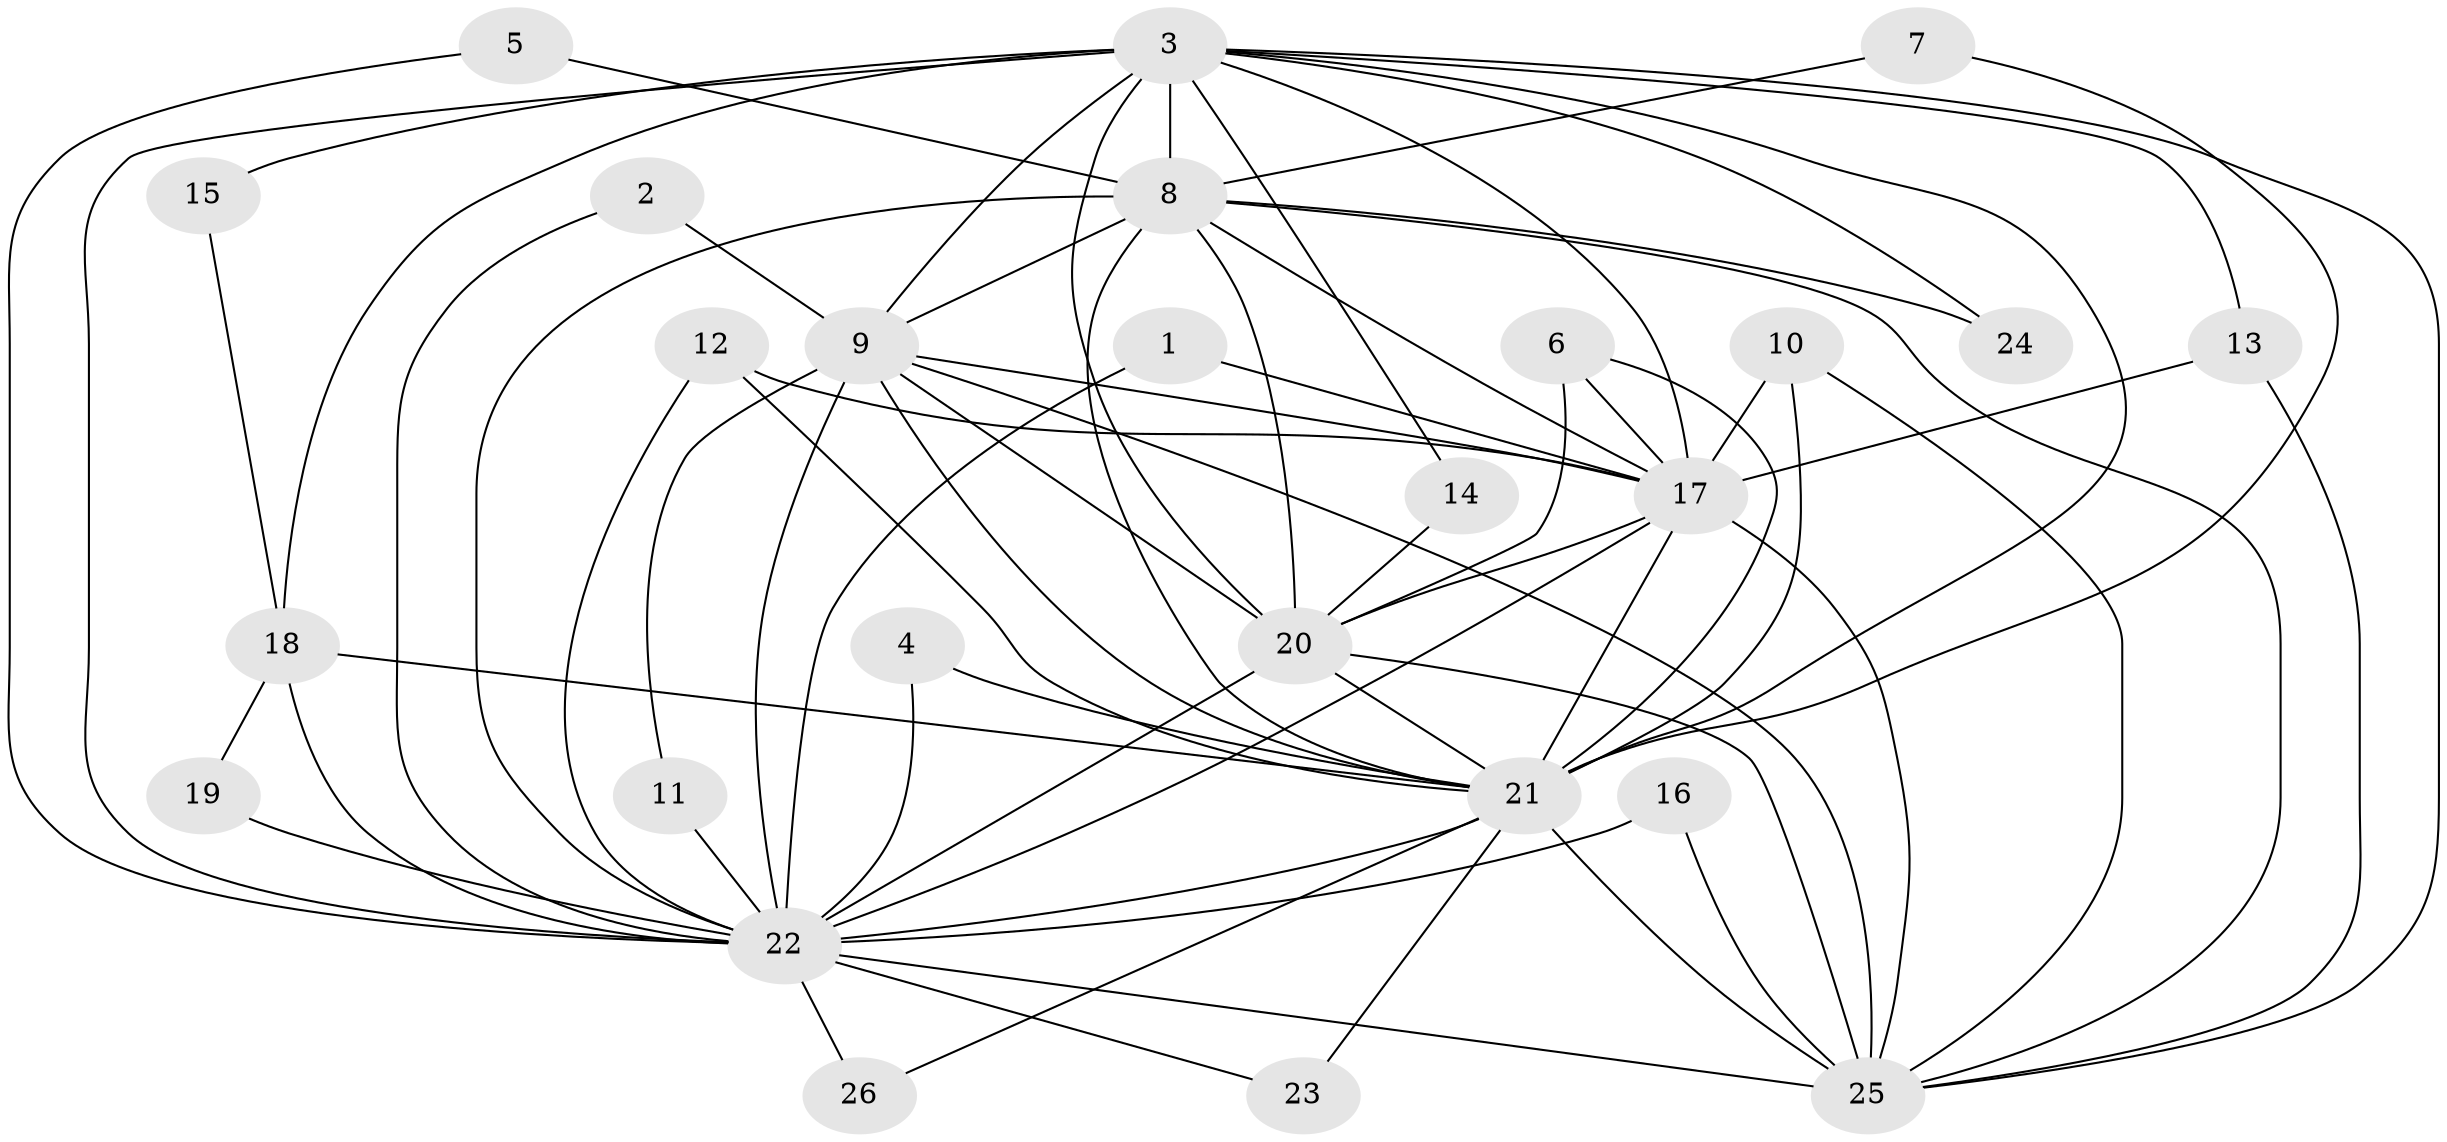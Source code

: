 // original degree distribution, {13: 0.0784313725490196, 15: 0.0196078431372549, 16: 0.0196078431372549, 22: 0.0196078431372549, 21: 0.0196078431372549, 14: 0.0196078431372549, 17: 0.0196078431372549, 3: 0.19607843137254902, 5: 0.0196078431372549, 2: 0.5686274509803921, 4: 0.0196078431372549}
// Generated by graph-tools (version 1.1) at 2025/25/03/09/25 03:25:42]
// undirected, 26 vertices, 69 edges
graph export_dot {
graph [start="1"]
  node [color=gray90,style=filled];
  1;
  2;
  3;
  4;
  5;
  6;
  7;
  8;
  9;
  10;
  11;
  12;
  13;
  14;
  15;
  16;
  17;
  18;
  19;
  20;
  21;
  22;
  23;
  24;
  25;
  26;
  1 -- 17 [weight=1.0];
  1 -- 22 [weight=1.0];
  2 -- 9 [weight=1.0];
  2 -- 22 [weight=1.0];
  3 -- 8 [weight=3.0];
  3 -- 9 [weight=2.0];
  3 -- 13 [weight=1.0];
  3 -- 14 [weight=1.0];
  3 -- 15 [weight=1.0];
  3 -- 17 [weight=2.0];
  3 -- 18 [weight=1.0];
  3 -- 20 [weight=3.0];
  3 -- 21 [weight=3.0];
  3 -- 22 [weight=5.0];
  3 -- 24 [weight=1.0];
  3 -- 25 [weight=2.0];
  4 -- 21 [weight=1.0];
  4 -- 22 [weight=1.0];
  5 -- 8 [weight=1.0];
  5 -- 22 [weight=1.0];
  6 -- 17 [weight=1.0];
  6 -- 20 [weight=1.0];
  6 -- 21 [weight=1.0];
  7 -- 8 [weight=1.0];
  7 -- 21 [weight=1.0];
  8 -- 9 [weight=1.0];
  8 -- 17 [weight=1.0];
  8 -- 20 [weight=2.0];
  8 -- 21 [weight=1.0];
  8 -- 22 [weight=2.0];
  8 -- 24 [weight=1.0];
  8 -- 25 [weight=1.0];
  9 -- 11 [weight=1.0];
  9 -- 17 [weight=3.0];
  9 -- 20 [weight=1.0];
  9 -- 21 [weight=1.0];
  9 -- 22 [weight=2.0];
  9 -- 25 [weight=1.0];
  10 -- 17 [weight=1.0];
  10 -- 21 [weight=1.0];
  10 -- 25 [weight=1.0];
  11 -- 22 [weight=2.0];
  12 -- 17 [weight=1.0];
  12 -- 21 [weight=1.0];
  12 -- 22 [weight=1.0];
  13 -- 17 [weight=1.0];
  13 -- 25 [weight=1.0];
  14 -- 20 [weight=1.0];
  15 -- 18 [weight=1.0];
  16 -- 22 [weight=1.0];
  16 -- 25 [weight=1.0];
  17 -- 20 [weight=1.0];
  17 -- 21 [weight=1.0];
  17 -- 22 [weight=3.0];
  17 -- 25 [weight=1.0];
  18 -- 19 [weight=1.0];
  18 -- 21 [weight=1.0];
  18 -- 22 [weight=1.0];
  19 -- 22 [weight=3.0];
  20 -- 21 [weight=2.0];
  20 -- 22 [weight=3.0];
  20 -- 25 [weight=1.0];
  21 -- 22 [weight=4.0];
  21 -- 23 [weight=1.0];
  21 -- 25 [weight=2.0];
  21 -- 26 [weight=1.0];
  22 -- 23 [weight=1.0];
  22 -- 25 [weight=2.0];
  22 -- 26 [weight=1.0];
}
